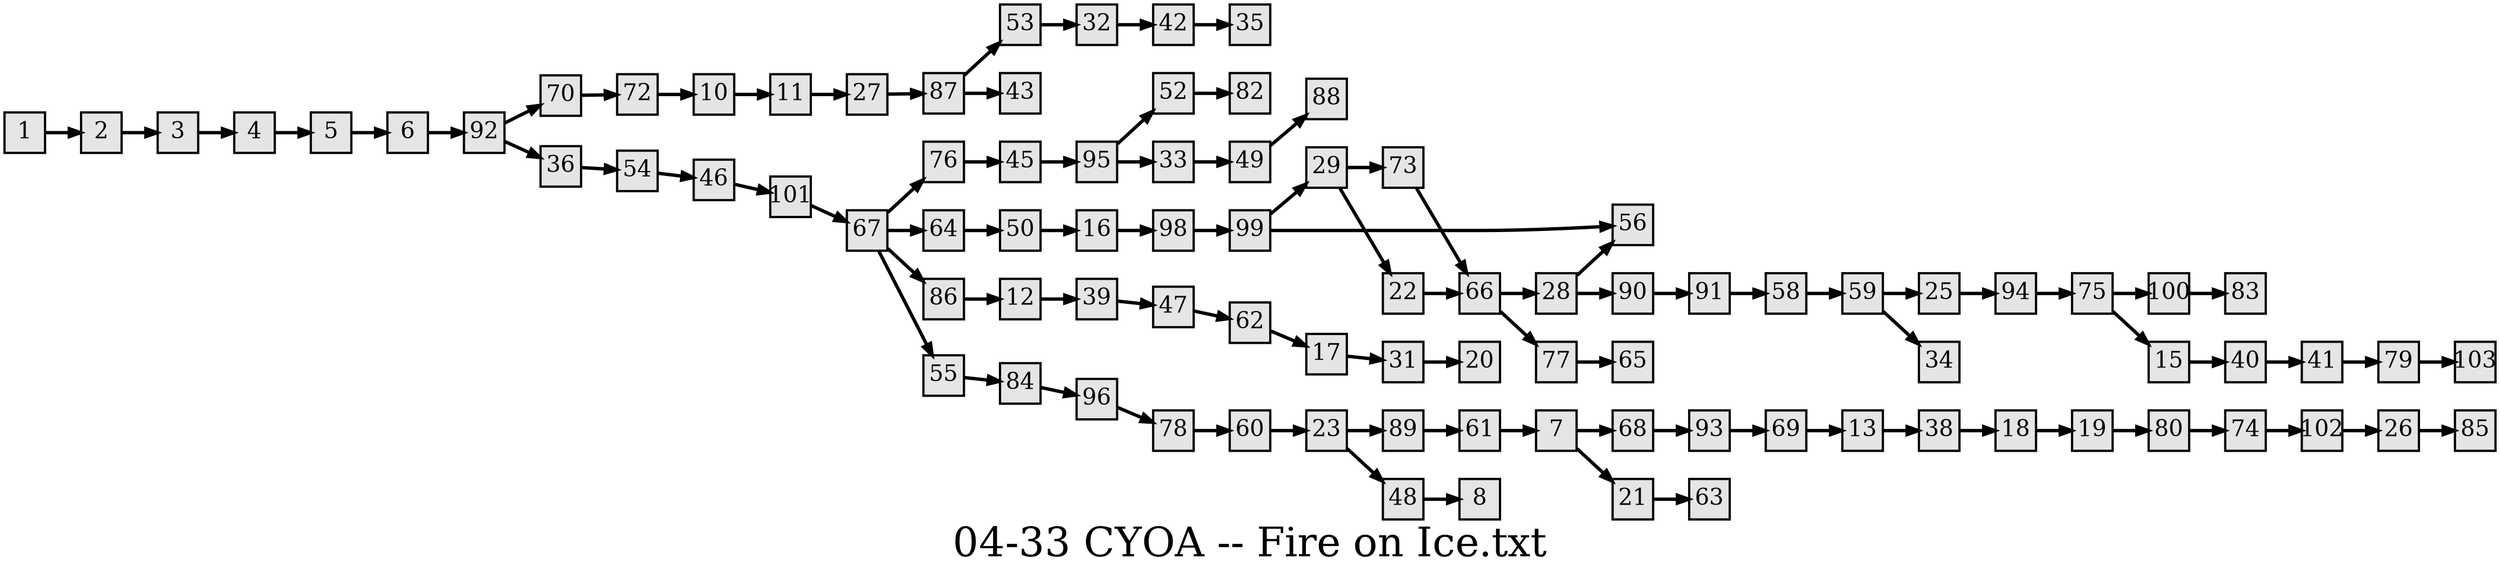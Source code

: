 digraph g{
  graph [ label="04-33 CYOA -- Fire on Ice.txt" rankdir=LR, ordering=out, fontsize=36, nodesep="0.35", ranksep="0.45"];
  node  [shape=rect, penwidth=2, fontsize=20, style=filled, fillcolor=grey90, margin="0,0", labelfloat=true, regular=true, fixedsize=true];
  edge  [labelfloat=true, penwidth=3, fontsize=12];

  1 -> 2;
  2 -> 3;
  3 -> 4;
  4 -> 5;
  5 -> 6;
  6 -> 92;
  7 -> 68;
  7 -> 21;
  10 -> 11;
  11 -> 27;
  12 -> 39;
  13 -> 38;
  15 -> 40;
  16 -> 98;
  17 -> 31;
  18 -> 19;
  19 -> 80;
  21 -> 63;
  22 -> 66;
  23 -> 89;
  23 -> 48;
  26 -> 85;
  27 -> 87;
  28 -> 56;
  28 -> 90;
  29 -> 73;
  29 -> 22;
  31 -> 20;
  32 -> 42;
  33 -> 49;
  25 -> 94;
  36 -> 54;
  38 -> 18;
  39 -> 47;
  40 -> 41;
  41 -> 79;
  42 -> 35;
  45 -> 95;
  46 -> 101;
  47 -> 62;
  48 -> 8;
  49 -> 88;
  50 -> 16;
  52 -> 82;
  53 -> 32;
  54 -> 46;
  55 -> 84;
  58 -> 59;
  59 -> 25;
  59 -> 34;
  60 -> 23;
  61 -> 7;
  62 -> 17;
  64 -> 50;
  66 -> 28;
  66 -> 77;
  67 -> 76;
  67 -> 64;
  67 -> 86;
  67 -> 55;
  68 -> 93;
  69 -> 13;
  70 -> 72;
  72 -> 10;
  73 -> 66;
  74 -> 102;
  75 -> 100;
  75 -> 15;
  76 -> 45;
  77 -> 65;
  78 -> 60;
  79 -> 103;
  80 -> 74;
  84 -> 96;
  86 -> 12;
  87 -> 53;
  87 -> 43;
  89 -> 61;
  90 -> 91;
  91 -> 58;
  92 -> 70;
  92 -> 36;
  93 -> 69;
  94 -> 75;
  95 -> 52;
  95 -> 33;
  96 -> 78;
  98 -> 99;
  99 -> 29;
  99 -> 56;
  100 -> 83;
  101 -> 67;
  102 -> 26;
}

